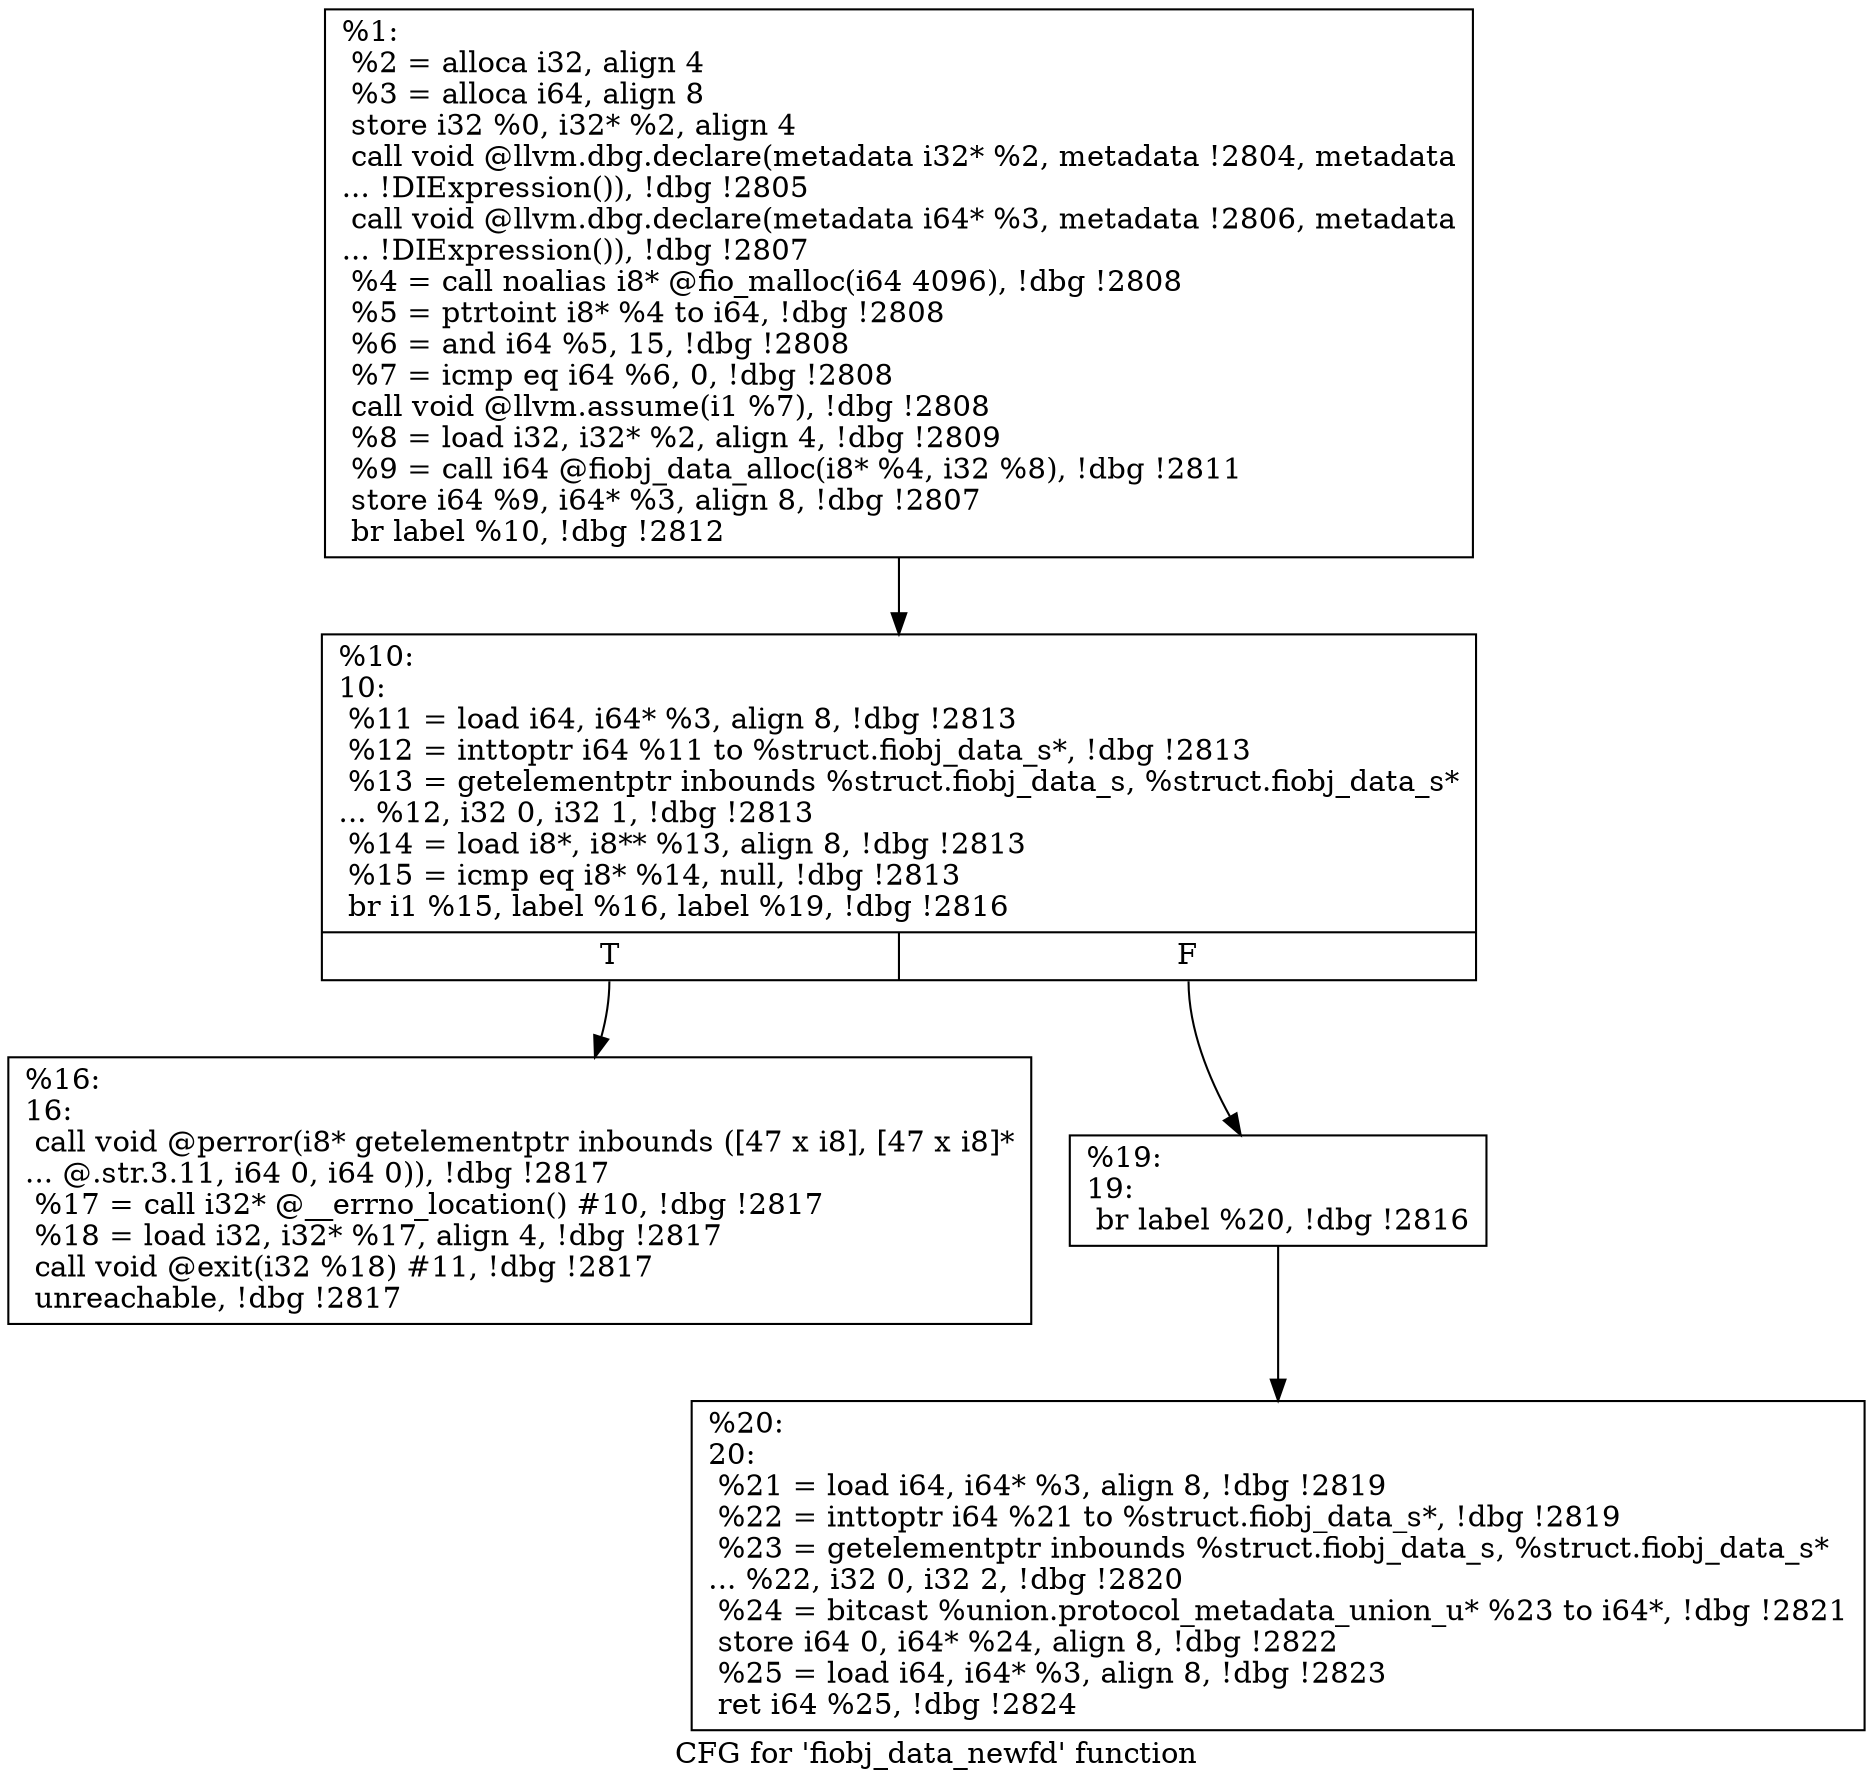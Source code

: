digraph "CFG for 'fiobj_data_newfd' function" {
	label="CFG for 'fiobj_data_newfd' function";

	Node0x556851da1110 [shape=record,label="{%1:\l  %2 = alloca i32, align 4\l  %3 = alloca i64, align 8\l  store i32 %0, i32* %2, align 4\l  call void @llvm.dbg.declare(metadata i32* %2, metadata !2804, metadata\l... !DIExpression()), !dbg !2805\l  call void @llvm.dbg.declare(metadata i64* %3, metadata !2806, metadata\l... !DIExpression()), !dbg !2807\l  %4 = call noalias i8* @fio_malloc(i64 4096), !dbg !2808\l  %5 = ptrtoint i8* %4 to i64, !dbg !2808\l  %6 = and i64 %5, 15, !dbg !2808\l  %7 = icmp eq i64 %6, 0, !dbg !2808\l  call void @llvm.assume(i1 %7), !dbg !2808\l  %8 = load i32, i32* %2, align 4, !dbg !2809\l  %9 = call i64 @fiobj_data_alloc(i8* %4, i32 %8), !dbg !2811\l  store i64 %9, i64* %3, align 8, !dbg !2807\l  br label %10, !dbg !2812\l}"];
	Node0x556851da1110 -> Node0x556851da2ac0;
	Node0x556851da2ac0 [shape=record,label="{%10:\l10:                                               \l  %11 = load i64, i64* %3, align 8, !dbg !2813\l  %12 = inttoptr i64 %11 to %struct.fiobj_data_s*, !dbg !2813\l  %13 = getelementptr inbounds %struct.fiobj_data_s, %struct.fiobj_data_s*\l... %12, i32 0, i32 1, !dbg !2813\l  %14 = load i8*, i8** %13, align 8, !dbg !2813\l  %15 = icmp eq i8* %14, null, !dbg !2813\l  br i1 %15, label %16, label %19, !dbg !2816\l|{<s0>T|<s1>F}}"];
	Node0x556851da2ac0:s0 -> Node0x556851da2b10;
	Node0x556851da2ac0:s1 -> Node0x556851da2b60;
	Node0x556851da2b10 [shape=record,label="{%16:\l16:                                               \l  call void @perror(i8* getelementptr inbounds ([47 x i8], [47 x i8]*\l... @.str.3.11, i64 0, i64 0)), !dbg !2817\l  %17 = call i32* @__errno_location() #10, !dbg !2817\l  %18 = load i32, i32* %17, align 4, !dbg !2817\l  call void @exit(i32 %18) #11, !dbg !2817\l  unreachable, !dbg !2817\l}"];
	Node0x556851da2b60 [shape=record,label="{%19:\l19:                                               \l  br label %20, !dbg !2816\l}"];
	Node0x556851da2b60 -> Node0x556851da2bb0;
	Node0x556851da2bb0 [shape=record,label="{%20:\l20:                                               \l  %21 = load i64, i64* %3, align 8, !dbg !2819\l  %22 = inttoptr i64 %21 to %struct.fiobj_data_s*, !dbg !2819\l  %23 = getelementptr inbounds %struct.fiobj_data_s, %struct.fiobj_data_s*\l... %22, i32 0, i32 2, !dbg !2820\l  %24 = bitcast %union.protocol_metadata_union_u* %23 to i64*, !dbg !2821\l  store i64 0, i64* %24, align 8, !dbg !2822\l  %25 = load i64, i64* %3, align 8, !dbg !2823\l  ret i64 %25, !dbg !2824\l}"];
}

